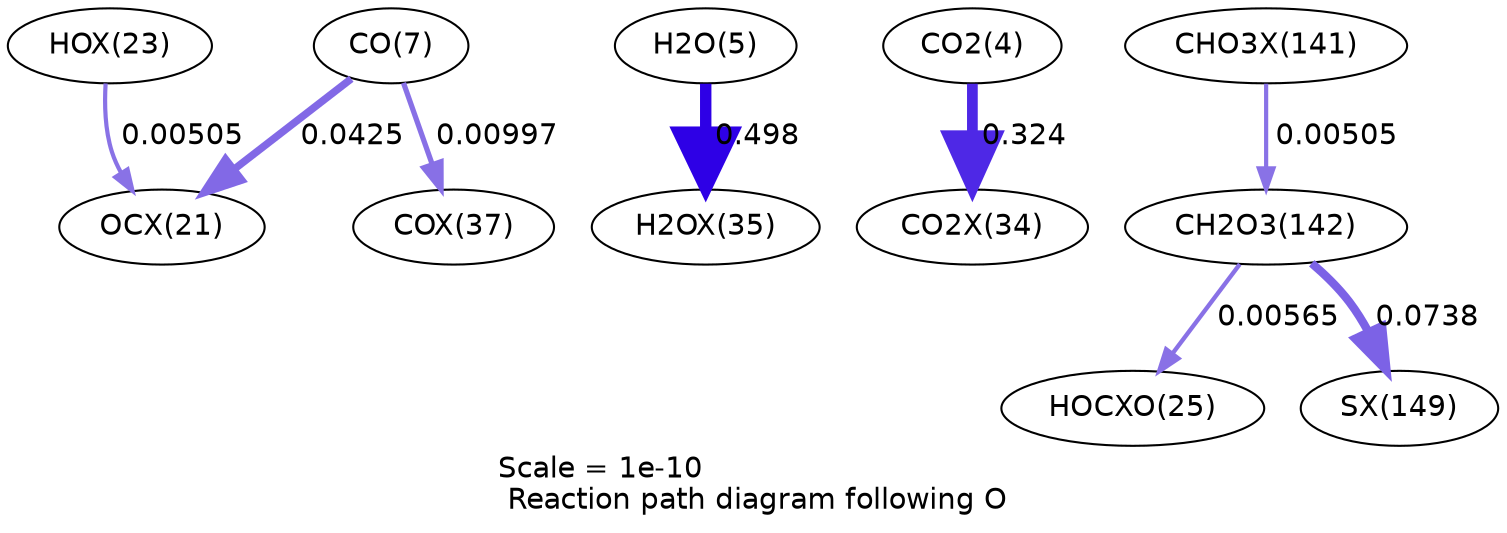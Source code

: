 digraph reaction_paths {
center=1;
s28 -> s26[fontname="Helvetica", penwidth=2.01, arrowsize=1, color="0.7, 0.505, 0.9"
, label=" 0.00505"];
s7 -> s35[fontname="Helvetica", penwidth=5.47, arrowsize=2.74, color="0.7, 0.998, 0.9"
, label=" 0.498"];
s9 -> s26[fontname="Helvetica", penwidth=3.61, arrowsize=1.81, color="0.7, 0.542, 0.9"
, label=" 0.0425"];
s9 -> s37[fontname="Helvetica", penwidth=2.52, arrowsize=1.26, color="0.7, 0.51, 0.9"
, label=" 0.00997"];
s6 -> s34[fontname="Helvetica", penwidth=5.15, arrowsize=2.57, color="0.7, 0.824, 0.9"
, label=" 0.324"];
s21 -> s30[fontname="Helvetica", penwidth=2.09, arrowsize=1.05, color="0.7, 0.506, 0.9"
, label=" 0.00565"];
s21 -> s46[fontname="Helvetica", penwidth=4.03, arrowsize=2.02, color="0.7, 0.574, 0.9"
, label=" 0.0738"];
s45 -> s21[fontname="Helvetica", penwidth=2.01, arrowsize=1, color="0.7, 0.505, 0.9"
, label=" 0.00505"];
s6 [ fontname="Helvetica", label="CO2(4)"];
s7 [ fontname="Helvetica", label="H2O(5)"];
s9 [ fontname="Helvetica", label="CO(7)"];
s21 [ fontname="Helvetica", label="CH2O3(142)"];
s26 [ fontname="Helvetica", label="OCX(21)"];
s28 [ fontname="Helvetica", label="HOX(23)"];
s30 [ fontname="Helvetica", label="HOCXO(25)"];
s34 [ fontname="Helvetica", label="CO2X(34)"];
s35 [ fontname="Helvetica", label="H2OX(35)"];
s37 [ fontname="Helvetica", label="COX(37)"];
s45 [ fontname="Helvetica", label="CHO3X(141)"];
s46 [ fontname="Helvetica", label="SX(149)"];
 label = "Scale = 1e-10\l Reaction path diagram following O";
 fontname = "Helvetica";
}
